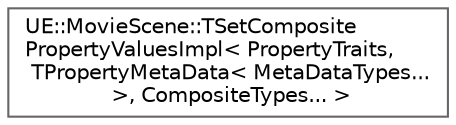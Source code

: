 digraph "Graphical Class Hierarchy"
{
 // INTERACTIVE_SVG=YES
 // LATEX_PDF_SIZE
  bgcolor="transparent";
  edge [fontname=Helvetica,fontsize=10,labelfontname=Helvetica,labelfontsize=10];
  node [fontname=Helvetica,fontsize=10,shape=box,height=0.2,width=0.4];
  rankdir="LR";
  Node0 [id="Node000000",label="UE::MovieScene::TSetComposite\lPropertyValuesImpl\< PropertyTraits,\l TPropertyMetaData\< MetaDataTypes...\l \>, CompositeTypes... \>",height=0.2,width=0.4,color="grey40", fillcolor="white", style="filled",URL="$dd/de6/structUE_1_1MovieScene_1_1TSetCompositePropertyValuesImpl_3_01PropertyTraits_00_01TPropertyMetaDe3ebf379cb4efe48fed5fe1559ea29a5.html",tooltip=" "];
}
